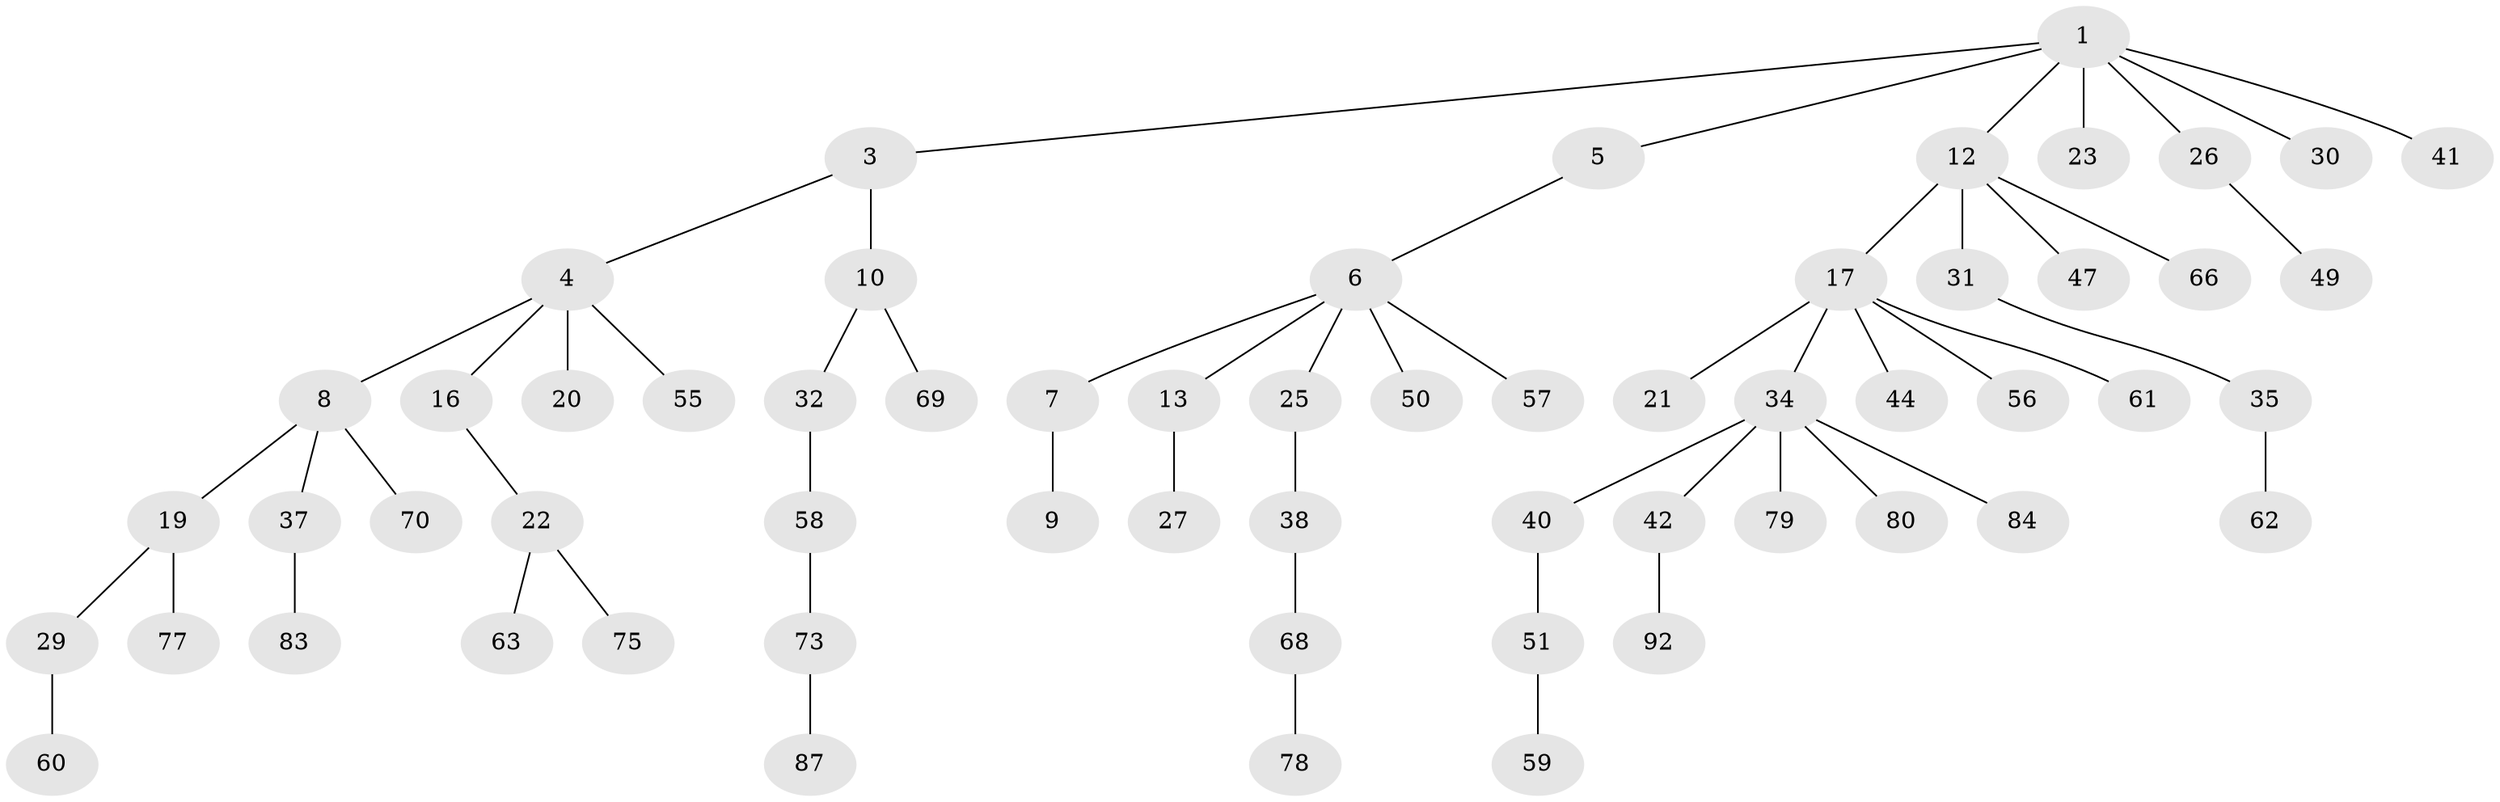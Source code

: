 // original degree distribution, {6: 0.010869565217391304, 3: 0.17391304347826086, 4: 0.05434782608695652, 5: 0.03260869565217391, 2: 0.2826086956521739, 1: 0.44565217391304346}
// Generated by graph-tools (version 1.1) at 2025/42/03/06/25 10:42:03]
// undirected, 60 vertices, 59 edges
graph export_dot {
graph [start="1"]
  node [color=gray90,style=filled];
  1 [super="+2"];
  3 [super="+65"];
  4 [super="+43"];
  5 [super="+90"];
  6 [super="+11"];
  7;
  8 [super="+15"];
  9 [super="+91"];
  10 [super="+39"];
  12 [super="+14"];
  13 [super="+33"];
  16 [super="+28"];
  17 [super="+18"];
  19 [super="+54"];
  20 [super="+36"];
  21;
  22 [super="+24"];
  23;
  25 [super="+82"];
  26 [super="+45"];
  27;
  29 [super="+48"];
  30;
  31 [super="+74"];
  32 [super="+46"];
  34 [super="+67"];
  35 [super="+85"];
  37;
  38 [super="+53"];
  40;
  41 [super="+72"];
  42 [super="+52"];
  44;
  47 [super="+88"];
  49 [super="+81"];
  50;
  51 [super="+71"];
  55;
  56;
  57;
  58 [super="+64"];
  59;
  60;
  61;
  62;
  63;
  66;
  68 [super="+76"];
  69;
  70;
  73;
  75;
  77;
  78 [super="+86"];
  79;
  80;
  83 [super="+89"];
  84;
  87;
  92;
  1 -- 5;
  1 -- 23;
  1 -- 26;
  1 -- 30;
  1 -- 41;
  1 -- 3;
  1 -- 12;
  3 -- 4;
  3 -- 10;
  4 -- 8;
  4 -- 16;
  4 -- 20;
  4 -- 55;
  5 -- 6;
  6 -- 7;
  6 -- 25;
  6 -- 57;
  6 -- 50;
  6 -- 13;
  7 -- 9;
  8 -- 19;
  8 -- 37;
  8 -- 70;
  10 -- 32;
  10 -- 69;
  12 -- 66;
  12 -- 17;
  12 -- 31;
  12 -- 47;
  13 -- 27;
  16 -- 22;
  17 -- 21;
  17 -- 44;
  17 -- 61;
  17 -- 56;
  17 -- 34;
  19 -- 29;
  19 -- 77;
  22 -- 75;
  22 -- 63;
  25 -- 38;
  26 -- 49;
  29 -- 60;
  31 -- 35;
  32 -- 58;
  34 -- 40;
  34 -- 42;
  34 -- 84;
  34 -- 80;
  34 -- 79;
  35 -- 62;
  37 -- 83;
  38 -- 68;
  40 -- 51;
  42 -- 92;
  51 -- 59;
  58 -- 73;
  68 -- 78;
  73 -- 87;
}
